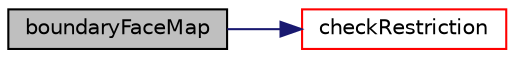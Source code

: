 digraph "boundaryFaceMap"
{
  bgcolor="transparent";
  edge [fontname="Helvetica",fontsize="10",labelfontname="Helvetica",labelfontsize="10"];
  node [fontname="Helvetica",fontsize="10",shape=record];
  rankdir="LR";
  Node1 [label="boundaryFaceMap",height=0.2,width=0.4,color="black", fillcolor="grey75", style="filled", fontcolor="black"];
  Node1 -> Node2 [color="midnightblue",fontsize="10",style="solid",fontname="Helvetica"];
  Node2 [label="checkRestriction",height=0.2,width=0.4,color="red",URL="$a00913.html#ac6f2eee543459c0116f73cbde0b7b146",tooltip="Given restriction determines if coarse cells are connected. "];
}
